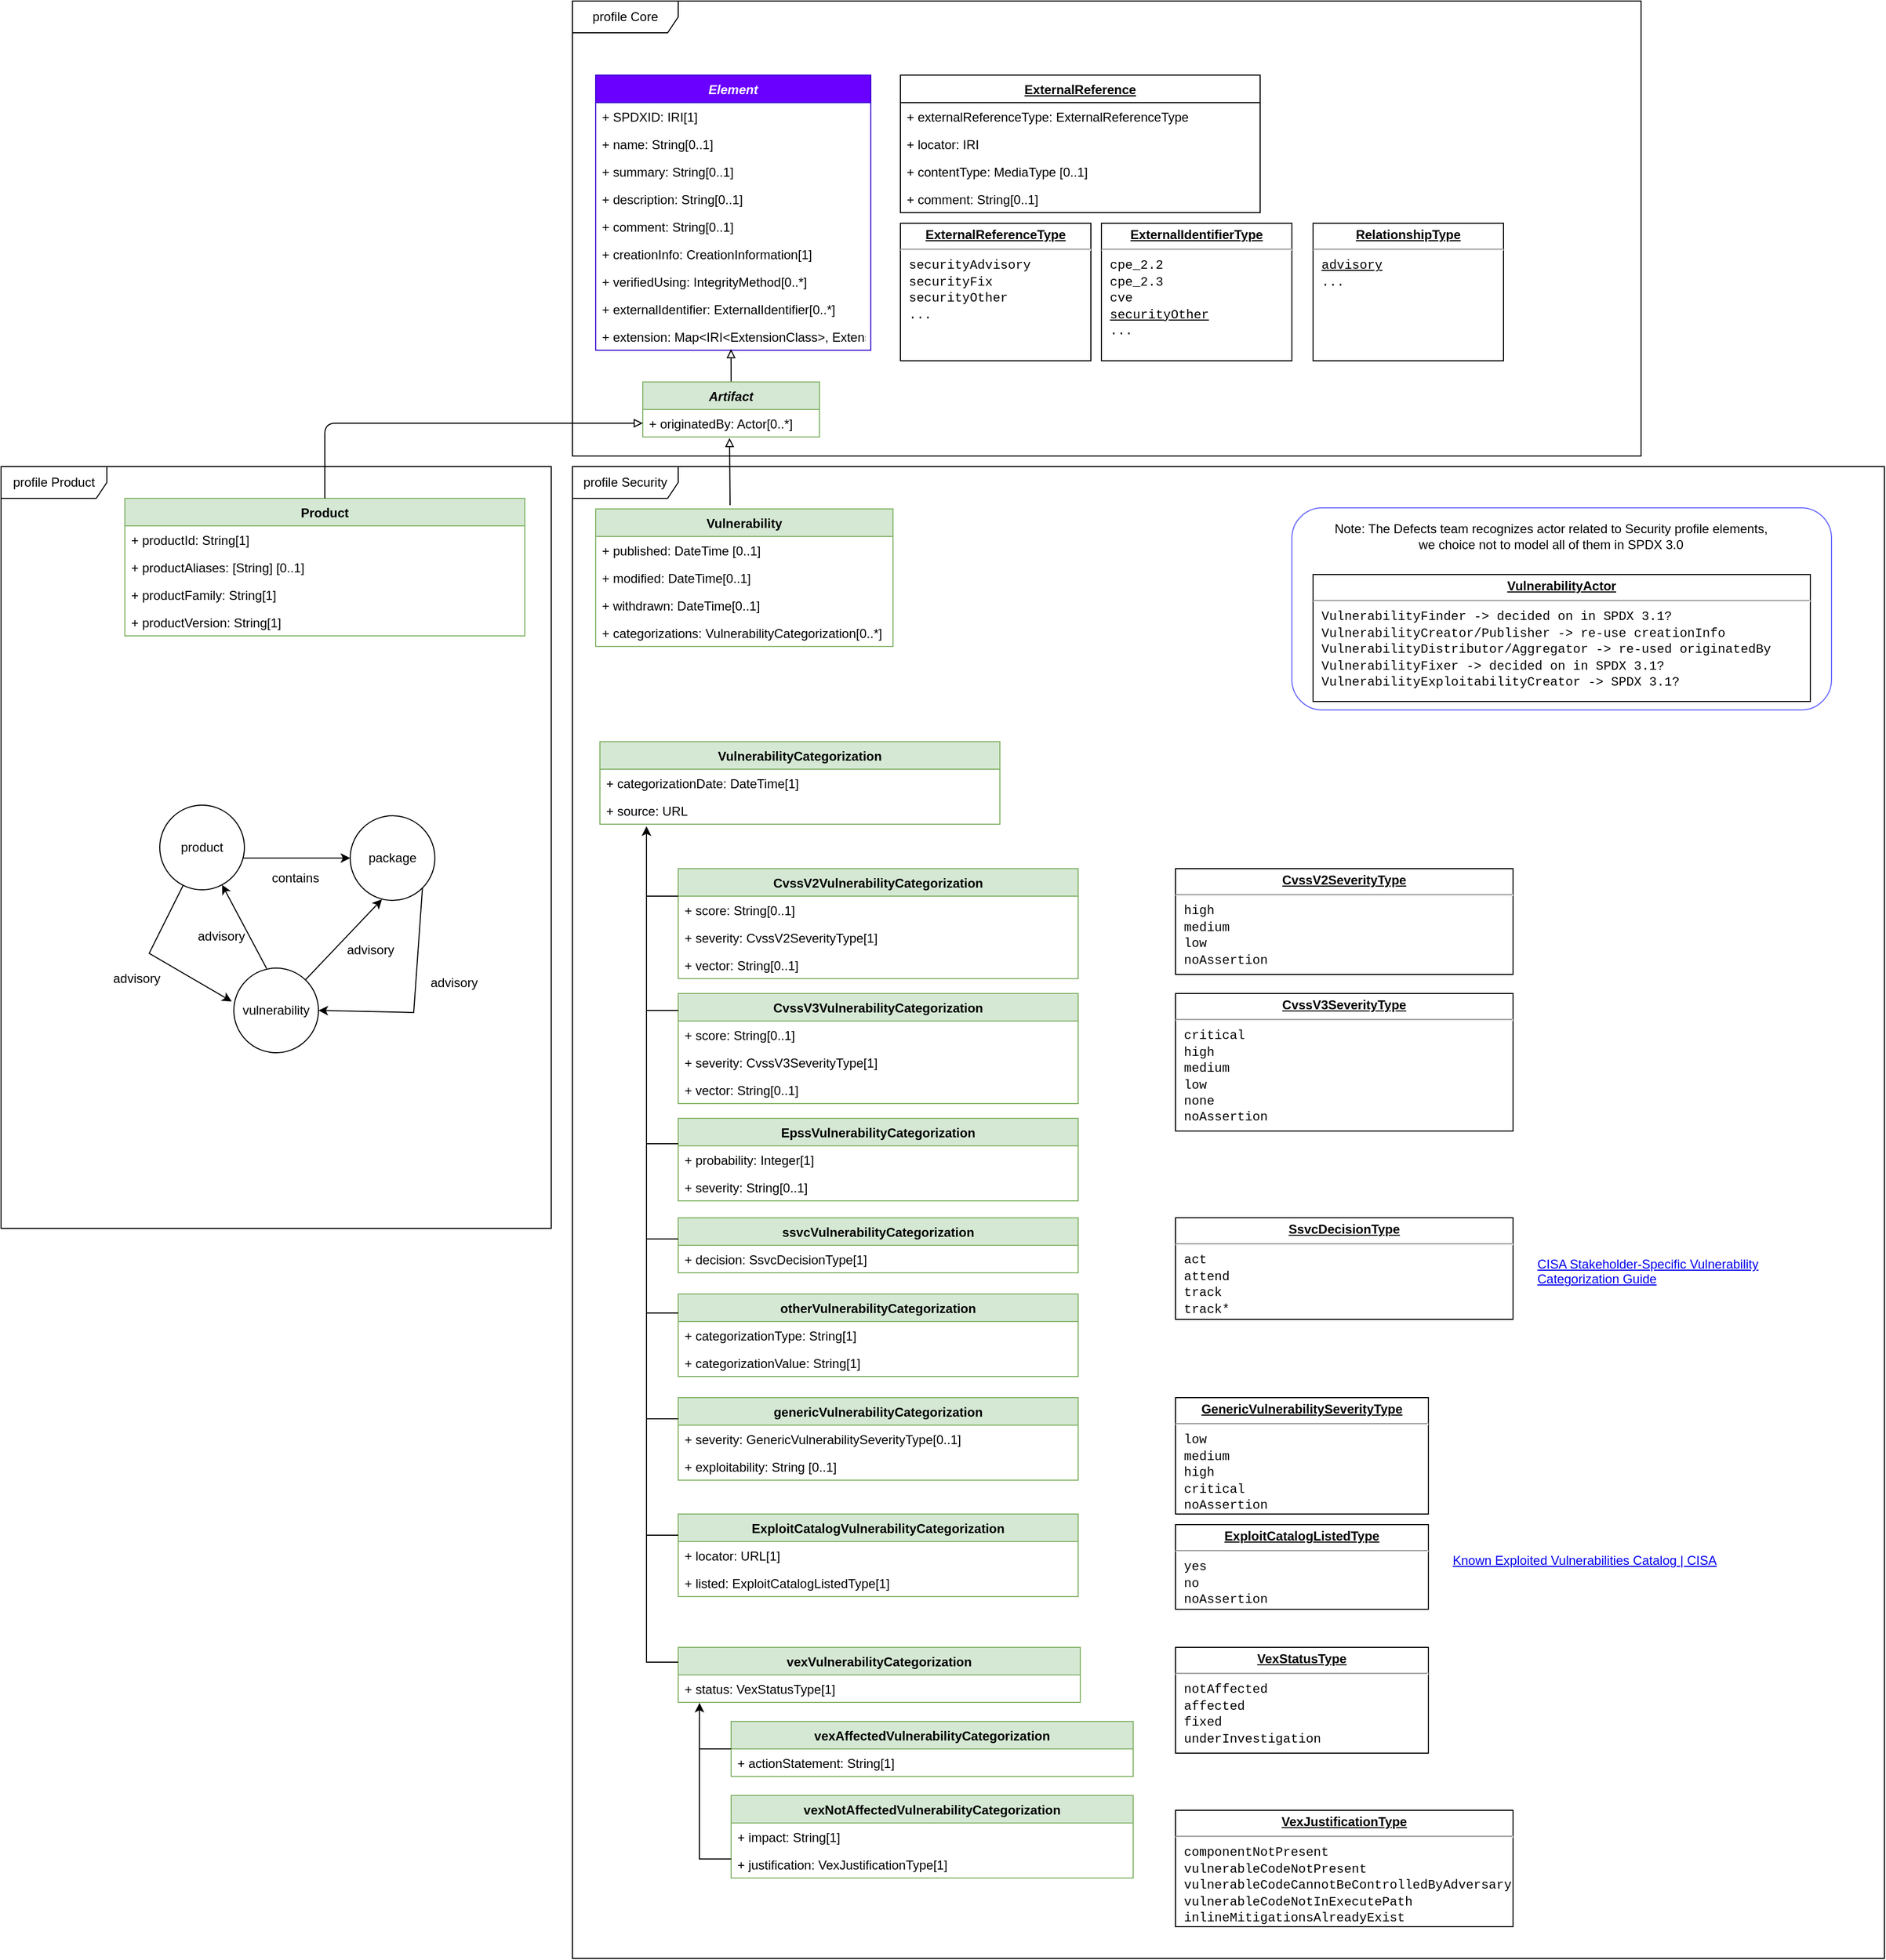 <mxfile version="20.8.4" type="device"><diagram id="5IgRsbpvTm4LBA3nCGGL" name="Page-1"><mxGraphModel dx="5507" dy="5106" grid="1" gridSize="10" guides="1" tooltips="1" connect="1" arrows="1" fold="1" page="1" pageScale="1" pageWidth="827" pageHeight="1169" math="0" shadow="0"><root><mxCell id="0"/><mxCell id="1" parent="0"/><mxCell id="Yeybq29zLoQR2ApoFsXh-20" value="" style="rounded=1;whiteSpace=wrap;html=1;strokeColor=#6666FF;" vertex="1" parent="1"><mxGeometry x="420" y="-1851" width="510" height="191" as="geometry"/></mxCell><mxCell id="vhmbv-RrimLqrtO0uC5v-79" value="profile Product" style="shape=umlFrame;whiteSpace=wrap;html=1;width=100;height=30;" parent="1" vertex="1"><mxGeometry x="-800" y="-1890" width="520" height="720" as="geometry"/></mxCell><mxCell id="vhmbv-RrimLqrtO0uC5v-1" value="profile Security" style="shape=umlFrame;whiteSpace=wrap;html=1;width=100;height=30;" parent="1" vertex="1"><mxGeometry x="-260" y="-1890" width="1240" height="1410" as="geometry"/></mxCell><mxCell id="gfH33e8ERVnTQL8CG1b4-8" value="profile Core" style="shape=umlFrame;whiteSpace=wrap;html=1;width=100;height=30;" parent="1" vertex="1"><mxGeometry x="-260" y="-2330" width="1010" height="430" as="geometry"/></mxCell><mxCell id="gfH33e8ERVnTQL8CG1b4-1" value="vexVulnerabilityCategorization" style="swimlane;fontStyle=1;childLayout=stackLayout;horizontal=1;startSize=26;fillColor=#d5e8d4;horizontalStack=0;resizeParent=1;resizeParentMax=0;resizeLast=0;collapsible=1;marginBottom=0;strokeColor=#82b366;" parent="1" vertex="1"><mxGeometry x="-160" y="-774" width="380" height="52" as="geometry"/></mxCell><mxCell id="gfH33e8ERVnTQL8CG1b4-10" value="+ status: VexStatusType[1]&#10;&#10;" style="text;strokeColor=none;fillColor=none;align=left;verticalAlign=top;spacingLeft=4;spacingRight=4;overflow=hidden;rotatable=0;points=[[0,0.5],[1,0.5]];portConstraint=eastwest;" parent="gfH33e8ERVnTQL8CG1b4-1" vertex="1"><mxGeometry y="26" width="380" height="26" as="geometry"/></mxCell><mxCell id="gfH33e8ERVnTQL8CG1b4-11" value="Vulnerability" style="swimlane;fontStyle=1;childLayout=stackLayout;horizontal=1;startSize=26;fillColor=#d5e8d4;horizontalStack=0;resizeParent=1;resizeParentMax=0;resizeLast=0;collapsible=1;marginBottom=0;strokeColor=#82b366;" parent="1" vertex="1"><mxGeometry x="-238" y="-1850" width="281" height="130" as="geometry"/></mxCell><mxCell id="gfH33e8ERVnTQL8CG1b4-13" value="+ published: DateTime [0..1]" style="text;strokeColor=none;fillColor=none;align=left;verticalAlign=top;spacingLeft=4;spacingRight=4;overflow=hidden;rotatable=0;points=[[0,0.5],[1,0.5]];portConstraint=eastwest;" parent="gfH33e8ERVnTQL8CG1b4-11" vertex="1"><mxGeometry y="26" width="281" height="26" as="geometry"/></mxCell><mxCell id="gfH33e8ERVnTQL8CG1b4-14" value="+ modified: DateTime[0..1]&#10;" style="text;strokeColor=none;fillColor=none;align=left;verticalAlign=top;spacingLeft=4;spacingRight=4;overflow=hidden;rotatable=0;points=[[0,0.5],[1,0.5]];portConstraint=eastwest;" parent="gfH33e8ERVnTQL8CG1b4-11" vertex="1"><mxGeometry y="52" width="281" height="26" as="geometry"/></mxCell><mxCell id="gfH33e8ERVnTQL8CG1b4-75" value="+ withdrawn: DateTime[0..1]&#10;" style="text;strokeColor=none;fillColor=none;align=left;verticalAlign=top;spacingLeft=4;spacingRight=4;overflow=hidden;rotatable=0;points=[[0,0.5],[1,0.5]];portConstraint=eastwest;" parent="gfH33e8ERVnTQL8CG1b4-11" vertex="1"><mxGeometry y="78" width="281" height="26" as="geometry"/></mxCell><mxCell id="gfH33e8ERVnTQL8CG1b4-82" value="+ categorizations: VulnerabilityCategorization[0..*]&#10;" style="text;strokeColor=none;fillColor=none;align=left;verticalAlign=top;spacingLeft=4;spacingRight=4;overflow=hidden;rotatable=0;points=[[0,0.5],[1,0.5]];portConstraint=eastwest;" parent="gfH33e8ERVnTQL8CG1b4-11" vertex="1"><mxGeometry y="104" width="281" height="26" as="geometry"/></mxCell><mxCell id="gfH33e8ERVnTQL8CG1b4-21" value="&lt;p style=&quot;margin: 0px ; margin-top: 4px ; text-align: center ; text-decoration: underline&quot;&gt;&lt;b&gt;ExternalReferenceType&lt;/b&gt;&lt;/p&gt;&lt;hr&gt;&lt;p style=&quot;margin: 0px ; margin-left: 8px&quot;&gt;&lt;span style=&quot;background-color: initial; font-family: &amp;quot;Courier New&amp;quot;;&quot;&gt;securityAdvisory&lt;/span&gt;&lt;br&gt;&lt;/p&gt;&lt;p style=&quot;margin: 0px ; margin-left: 8px&quot;&gt;&lt;font face=&quot;Courier New&quot;&gt;securityFix&lt;/font&gt;&lt;/p&gt;&lt;p style=&quot;margin: 0px ; margin-left: 8px&quot;&gt;&lt;font face=&quot;Courier New&quot;&gt;securityOther&lt;/font&gt;&lt;/p&gt;&lt;p style=&quot;margin: 0px ; margin-left: 8px&quot;&gt;&lt;font face=&quot;Courier New&quot;&gt;...&lt;/font&gt;&lt;/p&gt;&lt;p style=&quot;margin: 0px ; margin-left: 8px&quot;&gt;&lt;br&gt;&lt;/p&gt;" style="verticalAlign=top;align=left;overflow=fill;fontSize=12;fontFamily=Helvetica;html=1;" parent="1" vertex="1"><mxGeometry x="50" y="-2120" width="180" height="130" as="geometry"/></mxCell><mxCell id="gfH33e8ERVnTQL8CG1b4-22" value="ExternalReference" style="swimlane;fontStyle=5;childLayout=stackLayout;horizontal=1;startSize=26;fillColor=none;horizontalStack=0;resizeParent=1;resizeParentMax=0;resizeLast=0;collapsible=1;marginBottom=0;" parent="1" vertex="1"><mxGeometry x="50" y="-2260" width="340" height="130" as="geometry"/></mxCell><mxCell id="gfH33e8ERVnTQL8CG1b4-23" value="+ externalReferenceType: ExternalReferenceType" style="text;strokeColor=none;fillColor=none;align=left;verticalAlign=top;spacingLeft=4;spacingRight=4;overflow=hidden;rotatable=0;points=[[0,0.5],[1,0.5]];portConstraint=eastwest;" parent="gfH33e8ERVnTQL8CG1b4-22" vertex="1"><mxGeometry y="26" width="340" height="26" as="geometry"/></mxCell><mxCell id="gfH33e8ERVnTQL8CG1b4-24" value="+ locator: IRI" style="text;strokeColor=none;fillColor=none;align=left;verticalAlign=top;spacingLeft=4;spacingRight=4;overflow=hidden;rotatable=0;points=[[0,0.5],[1,0.5]];portConstraint=eastwest;" parent="gfH33e8ERVnTQL8CG1b4-22" vertex="1"><mxGeometry y="52" width="340" height="26" as="geometry"/></mxCell><mxCell id="gfH33e8ERVnTQL8CG1b4-25" value="+ contentType: MediaType [0..1]" style="text;strokeColor=none;fillColor=none;align=left;verticalAlign=top;spacingLeft=4;spacingRight=4;overflow=hidden;rotatable=0;points=[[0,0.5],[1,0.5]];portConstraint=eastwest;" parent="gfH33e8ERVnTQL8CG1b4-22" vertex="1"><mxGeometry y="78" width="340" height="26" as="geometry"/></mxCell><mxCell id="gfH33e8ERVnTQL8CG1b4-26" value="+ comment: String[0..1]" style="text;strokeColor=none;fillColor=none;align=left;verticalAlign=top;spacingLeft=4;spacingRight=4;overflow=hidden;rotatable=0;points=[[0,0.5],[1,0.5]];portConstraint=eastwest;" parent="gfH33e8ERVnTQL8CG1b4-22" vertex="1"><mxGeometry y="104" width="340" height="26" as="geometry"/></mxCell><object label="Element" description="static representation of a part of the universe of discourse that may be identified and characterised by its behaviour and attribute." description_source="ISO 15531-1:2004" id="gfH33e8ERVnTQL8CG1b4-43"><mxCell style="swimlane;fontStyle=3;childLayout=stackLayout;horizontal=1;startSize=26;fillColor=#6a00ff;horizontalStack=0;resizeParent=1;resizeParentMax=0;resizeLast=0;collapsible=1;marginBottom=0;strokeColor=#3700CC;fontColor=#ffffff;" parent="1" vertex="1"><mxGeometry x="-238" y="-2260" width="260" height="260" as="geometry"/></mxCell></object><mxCell id="gfH33e8ERVnTQL8CG1b4-44" value="+ SPDXID: IRI[1]" style="text;strokeColor=none;fillColor=none;align=left;verticalAlign=top;spacingLeft=4;spacingRight=4;overflow=hidden;rotatable=0;points=[[0,0.5],[1,0.5]];portConstraint=eastwest;" parent="gfH33e8ERVnTQL8CG1b4-43" vertex="1"><mxGeometry y="26" width="260" height="26" as="geometry"/></mxCell><mxCell id="gfH33e8ERVnTQL8CG1b4-45" value="+ name: String[0..1]" style="text;strokeColor=none;fillColor=none;align=left;verticalAlign=top;spacingLeft=4;spacingRight=4;overflow=hidden;rotatable=0;points=[[0,0.5],[1,0.5]];portConstraint=eastwest;" parent="gfH33e8ERVnTQL8CG1b4-43" vertex="1"><mxGeometry y="52" width="260" height="26" as="geometry"/></mxCell><mxCell id="gfH33e8ERVnTQL8CG1b4-46" value="+ summary: String[0..1]" style="text;strokeColor=none;fillColor=none;align=left;verticalAlign=top;spacingLeft=4;spacingRight=4;overflow=hidden;rotatable=0;points=[[0,0.5],[1,0.5]];portConstraint=eastwest;" parent="gfH33e8ERVnTQL8CG1b4-43" vertex="1"><mxGeometry y="78" width="260" height="26" as="geometry"/></mxCell><mxCell id="gfH33e8ERVnTQL8CG1b4-47" value="+ description: String[0..1]" style="text;strokeColor=none;fillColor=none;align=left;verticalAlign=top;spacingLeft=4;spacingRight=4;overflow=hidden;rotatable=0;points=[[0,0.5],[1,0.5]];portConstraint=eastwest;" parent="gfH33e8ERVnTQL8CG1b4-43" vertex="1"><mxGeometry y="104" width="260" height="26" as="geometry"/></mxCell><mxCell id="gfH33e8ERVnTQL8CG1b4-48" value="+ comment: String[0..1]" style="text;strokeColor=none;fillColor=none;align=left;verticalAlign=top;spacingLeft=4;spacingRight=4;overflow=hidden;rotatable=0;points=[[0,0.5],[1,0.5]];portConstraint=eastwest;" parent="gfH33e8ERVnTQL8CG1b4-43" vertex="1"><mxGeometry y="130" width="260" height="26" as="geometry"/></mxCell><mxCell id="gfH33e8ERVnTQL8CG1b4-49" value="+ creationInfo: CreationInformation[1]" style="text;strokeColor=none;fillColor=none;align=left;verticalAlign=top;spacingLeft=4;spacingRight=4;overflow=hidden;rotatable=0;points=[[0,0.5],[1,0.5]];portConstraint=eastwest;" parent="gfH33e8ERVnTQL8CG1b4-43" vertex="1"><mxGeometry y="156" width="260" height="26" as="geometry"/></mxCell><mxCell id="gfH33e8ERVnTQL8CG1b4-50" value="+ verifiedUsing: IntegrityMethod[0..*]" style="text;strokeColor=none;fillColor=none;align=left;verticalAlign=top;spacingLeft=4;spacingRight=4;overflow=hidden;rotatable=0;points=[[0,0.5],[1,0.5]];portConstraint=eastwest;" parent="gfH33e8ERVnTQL8CG1b4-43" vertex="1"><mxGeometry y="182" width="260" height="26" as="geometry"/></mxCell><mxCell id="gfH33e8ERVnTQL8CG1b4-52" value="+ externalIdentifier: ExternalIdentifier[0..*]" style="text;strokeColor=none;fillColor=none;align=left;verticalAlign=top;spacingLeft=4;spacingRight=4;overflow=hidden;rotatable=0;points=[[0,0.5],[1,0.5]];portConstraint=eastwest;" parent="gfH33e8ERVnTQL8CG1b4-43" vertex="1"><mxGeometry y="208" width="260" height="26" as="geometry"/></mxCell><mxCell id="gfH33e8ERVnTQL8CG1b4-53" value="+ extension: Map&lt;IRI&lt;ExtensionClass&gt;, Extension&gt;[0..1]" style="text;strokeColor=none;fillColor=none;align=left;verticalAlign=top;spacingLeft=4;spacingRight=4;overflow=hidden;rotatable=0;points=[[0,0.5],[1,0.5]];portConstraint=eastwest;" parent="gfH33e8ERVnTQL8CG1b4-43" vertex="1"><mxGeometry y="234" width="260" height="26" as="geometry"/></mxCell><mxCell id="gfH33e8ERVnTQL8CG1b4-55" value="&lt;p style=&quot;margin: 4px 0px 0px; text-align: center;&quot;&gt;&lt;span style=&quot;background-color: initial;&quot;&gt;&lt;b&gt;&lt;u&gt;VexStatusType&lt;/u&gt;&lt;/b&gt;&lt;/span&gt;&lt;/p&gt;&lt;hr&gt;&lt;p style=&quot;margin: 0px ; margin-left: 8px&quot;&gt;&lt;span style=&quot;background-color: initial; font-family: &amp;quot;Courier New&amp;quot;;&quot;&gt;notAffected&lt;/span&gt;&lt;br&gt;&lt;/p&gt;&lt;p style=&quot;margin: 0px ; margin-left: 8px&quot;&gt;&lt;span style=&quot;background-color: initial; font-family: &amp;quot;Courier New&amp;quot;;&quot;&gt;affected&lt;/span&gt;&lt;/p&gt;&lt;p style=&quot;margin: 0px ; margin-left: 8px&quot;&gt;&lt;span style=&quot;background-color: initial; font-family: &amp;quot;Courier New&amp;quot;;&quot;&gt;fixed&lt;/span&gt;&lt;/p&gt;&lt;p style=&quot;margin: 0px ; margin-left: 8px&quot;&gt;&lt;span style=&quot;background-color: initial; font-family: &amp;quot;Courier New&amp;quot;;&quot;&gt;underInvestigation&lt;/span&gt;&lt;/p&gt;" style="verticalAlign=top;align=left;overflow=fill;fontSize=12;fontFamily=Helvetica;html=1;" parent="1" vertex="1"><mxGeometry x="310" y="-774" width="239" height="100" as="geometry"/></mxCell><mxCell id="gfH33e8ERVnTQL8CG1b4-57" value="&lt;p style=&quot;margin: 4px 0px 0px; text-align: center;&quot;&gt;&lt;span style=&quot;background-color: initial;&quot;&gt;&lt;b&gt;&lt;u&gt;VexJustificationType&lt;/u&gt;&lt;/b&gt;&lt;/span&gt;&lt;/p&gt;&lt;hr&gt;&lt;p style=&quot;margin: 0px ; margin-left: 8px&quot;&gt;&lt;span style=&quot;font-family: &amp;quot;Courier New&amp;quot;; background-color: initial;&quot;&gt;componentNotPresent&lt;/span&gt;&lt;br&gt;&lt;/p&gt;&lt;p style=&quot;margin: 0px ; margin-left: 8px&quot;&gt;&lt;font face=&quot;Courier New&quot;&gt;vulnerableCodeNotPresent&lt;/font&gt;&lt;/p&gt;&lt;p style=&quot;margin: 0px ; margin-left: 8px&quot;&gt;&lt;font face=&quot;Courier New&quot;&gt;vulnerableCodeCannotBeControlledByAdversary&lt;/font&gt;&lt;/p&gt;&lt;p style=&quot;margin: 0px ; margin-left: 8px&quot;&gt;&lt;font face=&quot;Courier New&quot;&gt;vulnerableCodeNotInExecutePath&lt;/font&gt;&lt;/p&gt;&lt;p style=&quot;margin: 0px ; margin-left: 8px&quot;&gt;&lt;span style=&quot;font-family: &amp;quot;Courier New&amp;quot;; background-color: initial;&quot;&gt;inlineMitigationsAlreadyExist&lt;/span&gt;&lt;/p&gt;" style="verticalAlign=top;align=left;overflow=fill;fontSize=12;fontFamily=Helvetica;html=1;" parent="1" vertex="1"><mxGeometry x="310" y="-620" width="319" height="110" as="geometry"/></mxCell><mxCell id="gfH33e8ERVnTQL8CG1b4-58" value="" style="endArrow=block;endSize=6;endFill=0;html=1;entryX=0.492;entryY=0.962;entryDx=0;entryDy=0;entryPerimeter=0;exitX=0.5;exitY=0;exitDx=0;exitDy=0;" parent="1" source="gfH33e8ERVnTQL8CG1b4-59" target="gfH33e8ERVnTQL8CG1b4-53" edge="1"><mxGeometry width="160" relative="1" as="geometry"><mxPoint x="-110" y="-1970" as="sourcePoint"/><mxPoint x="-129.996" y="-1960" as="targetPoint"/></mxGeometry></mxCell><mxCell id="gfH33e8ERVnTQL8CG1b4-59" value="Artifact" style="swimlane;fontStyle=3;childLayout=stackLayout;horizontal=1;startSize=26;fillColor=#d5e8d4;horizontalStack=0;resizeParent=1;resizeParentMax=0;resizeLast=0;collapsible=1;marginBottom=0;strokeColor=#82b366;" parent="1" vertex="1"><mxGeometry x="-193.5" y="-1970" width="167" height="52" as="geometry"/></mxCell><mxCell id="gfH33e8ERVnTQL8CG1b4-60" value="+ originatedBy: Actor[0..*]" style="text;strokeColor=none;fillColor=none;align=left;verticalAlign=top;spacingLeft=4;spacingRight=4;overflow=hidden;rotatable=0;points=[[0,0.5],[1,0.5]];portConstraint=eastwest;" parent="gfH33e8ERVnTQL8CG1b4-59" vertex="1"><mxGeometry y="26" width="167" height="26" as="geometry"/></mxCell><mxCell id="gfH33e8ERVnTQL8CG1b4-63" value="" style="endArrow=block;endSize=6;endFill=0;html=1;entryX=0.491;entryY=1.038;entryDx=0;entryDy=0;entryPerimeter=0;exitX=0.452;exitY=-0.027;exitDx=0;exitDy=0;exitPerimeter=0;" parent="1" source="gfH33e8ERVnTQL8CG1b4-11" target="gfH33e8ERVnTQL8CG1b4-60" edge="1"><mxGeometry width="160" relative="1" as="geometry"><mxPoint x="-106.5" y="-1960" as="sourcePoint"/><mxPoint x="-102.08" y="-1990.988" as="targetPoint"/></mxGeometry></mxCell><mxCell id="gfH33e8ERVnTQL8CG1b4-68" value="&lt;p style=&quot;margin: 4px 0px 0px; text-align: center;&quot;&gt;&lt;span style=&quot;background-color: initial;&quot;&gt;&lt;b&gt;&lt;u&gt;VulnerabilityActor&lt;/u&gt;&lt;/b&gt;&lt;/span&gt;&lt;/p&gt;&lt;hr&gt;&lt;p style=&quot;margin: 0px ; margin-left: 8px&quot;&gt;&lt;span style=&quot;background-color: initial; font-family: &amp;quot;Courier New&amp;quot;;&quot;&gt;VulnerabilityFinder -&amp;gt; decided on in SPDX 3.1?&lt;/span&gt;&lt;br&gt;&lt;/p&gt;&lt;p style=&quot;margin: 0px ; margin-left: 8px&quot;&gt;&lt;font face=&quot;Courier New&quot;&gt;VulnerabilityCreator/Publisher -&amp;gt; re-use creationInfo&lt;/font&gt;&lt;/p&gt;&lt;p style=&quot;margin: 0px ; margin-left: 8px&quot;&gt;&lt;font face=&quot;Courier New&quot;&gt;VulnerabilityDistributor/Aggregator&amp;nbsp;-&amp;gt; re-used originatedBy&amp;nbsp;&amp;nbsp;&lt;/font&gt;&lt;/p&gt;&lt;p style=&quot;margin: 0px ; margin-left: 8px&quot;&gt;&lt;font face=&quot;Courier New&quot;&gt;VulnerabilityFixer -&amp;gt; decided on in SPDX 3.1?&lt;/font&gt;&lt;/p&gt;&lt;p style=&quot;margin: 0px ; margin-left: 8px&quot;&gt;&lt;font face=&quot;Courier New&quot;&gt;VulnerabilityExploitabilityCreator -&amp;gt; SPDX 3.1?&lt;/font&gt;&lt;/p&gt;&lt;p style=&quot;margin: 0px ; margin-left: 8px&quot;&gt;&lt;br&gt;&lt;/p&gt;" style="verticalAlign=top;align=left;overflow=fill;fontSize=12;fontFamily=Helvetica;html=1;" parent="1" vertex="1"><mxGeometry x="440" y="-1788" width="470" height="120" as="geometry"/></mxCell><mxCell id="gfH33e8ERVnTQL8CG1b4-92" value="&lt;p style=&quot;margin: 4px 0px 0px; text-align: center;&quot;&gt;&lt;span style=&quot;background-color: initial;&quot;&gt;&lt;b&gt;&lt;u&gt;CvssV3SeverityType&lt;/u&gt;&lt;/b&gt;&lt;/span&gt;&lt;/p&gt;&lt;hr&gt;&lt;p style=&quot;margin: 0px ; margin-left: 8px&quot;&gt;&lt;span style=&quot;background-color: initial; font-family: &amp;quot;Courier New&amp;quot;;&quot;&gt;critical&lt;/span&gt;&lt;/p&gt;&lt;p style=&quot;margin: 0px ; margin-left: 8px&quot;&gt;&lt;font face=&quot;Courier New&quot;&gt;&lt;span style=&quot;font-size: 12px;&quot;&gt;high&lt;/span&gt;&lt;/font&gt;&lt;/p&gt;&lt;p style=&quot;margin: 0px ; margin-left: 8px&quot;&gt;&lt;font face=&quot;Courier New&quot;&gt;&lt;span style=&quot;font-size: 12px;&quot;&gt;medium&lt;/span&gt;&lt;/font&gt;&lt;/p&gt;&lt;p style=&quot;margin: 0px ; margin-left: 8px&quot;&gt;&lt;font face=&quot;Courier New&quot;&gt;&lt;span style=&quot;font-size: 12px;&quot;&gt;low&lt;/span&gt;&lt;/font&gt;&lt;/p&gt;&lt;p style=&quot;margin: 0px ; margin-left: 8px&quot;&gt;&lt;font face=&quot;Courier New&quot;&gt;&lt;span style=&quot;font-size: 12px;&quot;&gt;none&lt;/span&gt;&lt;/font&gt;&lt;/p&gt;&lt;p style=&quot;margin: 0px ; margin-left: 8px&quot;&gt;&lt;font face=&quot;Courier New&quot;&gt;noAssertion&lt;/font&gt;&lt;/p&gt;" style="verticalAlign=top;align=left;overflow=fill;fontSize=12;fontFamily=Helvetica;html=1;" parent="1" vertex="1"><mxGeometry x="310" y="-1392" width="319" height="130" as="geometry"/></mxCell><mxCell id="vhmbv-RrimLqrtO0uC5v-4" value="VulnerabilityCategorization" style="swimlane;fontStyle=1;childLayout=stackLayout;horizontal=1;startSize=26;fillColor=#d5e8d4;horizontalStack=0;resizeParent=1;resizeParentMax=0;resizeLast=0;collapsible=1;marginBottom=0;strokeColor=#82b366;" parent="1" vertex="1"><mxGeometry x="-234" y="-1630" width="378" height="78" as="geometry"/></mxCell><mxCell id="vhmbv-RrimLqrtO0uC5v-59" value="+ categorizationDate: DateTime[1]" style="text;strokeColor=none;fillColor=none;align=left;verticalAlign=top;spacingLeft=4;spacingRight=4;overflow=hidden;rotatable=0;points=[[0,0.5],[1,0.5]];portConstraint=eastwest;" parent="vhmbv-RrimLqrtO0uC5v-4" vertex="1"><mxGeometry y="26" width="378" height="26" as="geometry"/></mxCell><mxCell id="ycgP8Sd5Gd4hE947tm71-1" value="+ source: URL" style="text;strokeColor=none;fillColor=none;align=left;verticalAlign=top;spacingLeft=4;spacingRight=4;overflow=hidden;rotatable=0;points=[[0,0.5],[1,0.5]];portConstraint=eastwest;" parent="vhmbv-RrimLqrtO0uC5v-4" vertex="1"><mxGeometry y="52" width="378" height="26" as="geometry"/></mxCell><mxCell id="vhmbv-RrimLqrtO0uC5v-9" value="CvssV2VulnerabilityCategorization" style="swimlane;fontStyle=1;childLayout=stackLayout;horizontal=1;startSize=26;fillColor=#d5e8d4;horizontalStack=0;resizeParent=1;resizeParentMax=0;resizeLast=0;collapsible=1;marginBottom=0;strokeColor=#82b366;" parent="1" vertex="1"><mxGeometry x="-160" y="-1510" width="378" height="104" as="geometry"/></mxCell><mxCell id="vhmbv-RrimLqrtO0uC5v-6" value="+ score: String[0..1]" style="text;strokeColor=none;fillColor=none;align=left;verticalAlign=top;spacingLeft=4;spacingRight=4;overflow=hidden;rotatable=0;points=[[0,0.5],[1,0.5]];portConstraint=eastwest;" parent="vhmbv-RrimLqrtO0uC5v-9" vertex="1"><mxGeometry y="26" width="378" height="26" as="geometry"/></mxCell><mxCell id="vhmbv-RrimLqrtO0uC5v-10" value="+ severity: CvssV2SeverityType[1]" style="text;strokeColor=none;fillColor=none;align=left;verticalAlign=top;spacingLeft=4;spacingRight=4;overflow=hidden;rotatable=0;points=[[0,0.5],[1,0.5]];portConstraint=eastwest;" parent="vhmbv-RrimLqrtO0uC5v-9" vertex="1"><mxGeometry y="52" width="378" height="26" as="geometry"/></mxCell><mxCell id="vhmbv-RrimLqrtO0uC5v-13" value="+ vector: String[0..1]" style="text;strokeColor=none;fillColor=none;align=left;verticalAlign=top;spacingLeft=4;spacingRight=4;overflow=hidden;rotatable=0;points=[[0,0.5],[1,0.5]];portConstraint=eastwest;" parent="vhmbv-RrimLqrtO0uC5v-9" vertex="1"><mxGeometry y="78" width="378" height="26" as="geometry"/></mxCell><mxCell id="vhmbv-RrimLqrtO0uC5v-16" value="CvssV3VulnerabilityCategorization" style="swimlane;fontStyle=1;childLayout=stackLayout;horizontal=1;startSize=26;fillColor=#d5e8d4;horizontalStack=0;resizeParent=1;resizeParentMax=0;resizeLast=0;collapsible=1;marginBottom=0;strokeColor=#82b366;" parent="1" vertex="1"><mxGeometry x="-160" y="-1392" width="378" height="104" as="geometry"/></mxCell><mxCell id="vhmbv-RrimLqrtO0uC5v-35" value="+ score: String[0..1]" style="text;strokeColor=none;fillColor=none;align=left;verticalAlign=top;spacingLeft=4;spacingRight=4;overflow=hidden;rotatable=0;points=[[0,0.5],[1,0.5]];portConstraint=eastwest;" parent="vhmbv-RrimLqrtO0uC5v-16" vertex="1"><mxGeometry y="26" width="378" height="26" as="geometry"/></mxCell><mxCell id="vhmbv-RrimLqrtO0uC5v-17" value="+ severity: CvssV3SeverityType[1]" style="text;strokeColor=none;fillColor=none;align=left;verticalAlign=top;spacingLeft=4;spacingRight=4;overflow=hidden;rotatable=0;points=[[0,0.5],[1,0.5]];portConstraint=eastwest;" parent="vhmbv-RrimLqrtO0uC5v-16" vertex="1"><mxGeometry y="52" width="378" height="26" as="geometry"/></mxCell><mxCell id="vhmbv-RrimLqrtO0uC5v-18" value="+ vector: String[0..1]" style="text;strokeColor=none;fillColor=none;align=left;verticalAlign=top;spacingLeft=4;spacingRight=4;overflow=hidden;rotatable=0;points=[[0,0.5],[1,0.5]];portConstraint=eastwest;" parent="vhmbv-RrimLqrtO0uC5v-16" vertex="1"><mxGeometry y="78" width="378" height="26" as="geometry"/></mxCell><mxCell id="vhmbv-RrimLqrtO0uC5v-20" value="EpssVulnerabilityCategorization" style="swimlane;fontStyle=1;childLayout=stackLayout;horizontal=1;startSize=26;fillColor=#d5e8d4;horizontalStack=0;resizeParent=1;resizeParentMax=0;resizeLast=0;collapsible=1;marginBottom=0;strokeColor=#82b366;" parent="1" vertex="1"><mxGeometry x="-160" y="-1274" width="378" height="78" as="geometry"/></mxCell><mxCell id="vhmbv-RrimLqrtO0uC5v-22" value="+ probability: Integer[1]" style="text;strokeColor=none;fillColor=none;align=left;verticalAlign=top;spacingLeft=4;spacingRight=4;overflow=hidden;rotatable=0;points=[[0,0.5],[1,0.5]];portConstraint=eastwest;" parent="vhmbv-RrimLqrtO0uC5v-20" vertex="1"><mxGeometry y="26" width="378" height="26" as="geometry"/></mxCell><mxCell id="vhmbv-RrimLqrtO0uC5v-24" value="+ severity: String[0..1]" style="text;strokeColor=none;fillColor=none;align=left;verticalAlign=top;spacingLeft=4;spacingRight=4;overflow=hidden;rotatable=0;points=[[0,0.5],[1,0.5]];portConstraint=eastwest;" parent="vhmbv-RrimLqrtO0uC5v-20" vertex="1"><mxGeometry y="52" width="378" height="26" as="geometry"/></mxCell><mxCell id="vhmbv-RrimLqrtO0uC5v-25" value="ssvcVulnerabilityCategorization" style="swimlane;fontStyle=1;childLayout=stackLayout;horizontal=1;startSize=26;fillColor=#d5e8d4;horizontalStack=0;resizeParent=1;resizeParentMax=0;resizeLast=0;collapsible=1;marginBottom=0;strokeColor=#82b366;" parent="1" vertex="1"><mxGeometry x="-160" y="-1180" width="378" height="52" as="geometry"/></mxCell><mxCell id="vhmbv-RrimLqrtO0uC5v-27" value="+ decision: SsvcDecisionType[1]" style="text;strokeColor=none;fillColor=none;align=left;verticalAlign=top;spacingLeft=4;spacingRight=4;overflow=hidden;rotatable=0;points=[[0,0.5],[1,0.5]];portConstraint=eastwest;" parent="vhmbv-RrimLqrtO0uC5v-25" vertex="1"><mxGeometry y="26" width="378" height="26" as="geometry"/></mxCell><mxCell id="vhmbv-RrimLqrtO0uC5v-28" value="&lt;p style=&quot;margin: 4px 0px 0px; text-align: center;&quot;&gt;&lt;span style=&quot;background-color: initial;&quot;&gt;&lt;b&gt;&lt;u&gt;SsvcDecisionType&lt;/u&gt;&lt;/b&gt;&lt;/span&gt;&lt;/p&gt;&lt;hr&gt;&lt;p style=&quot;margin: 0px ; margin-left: 8px&quot;&gt;&lt;font face=&quot;Courier New&quot;&gt;act&lt;/font&gt;&lt;/p&gt;&lt;p style=&quot;margin: 0px ; margin-left: 8px&quot;&gt;&lt;font face=&quot;Courier New&quot;&gt;attend&lt;/font&gt;&lt;/p&gt;&lt;p style=&quot;margin: 0px ; margin-left: 8px&quot;&gt;&lt;font face=&quot;Courier New&quot;&gt;track&lt;/font&gt;&lt;/p&gt;&lt;p style=&quot;margin: 0px ; margin-left: 8px&quot;&gt;&lt;font face=&quot;Courier New&quot;&gt;track*&lt;/font&gt;&lt;/p&gt;" style="verticalAlign=top;align=left;overflow=fill;fontSize=12;fontFamily=Helvetica;html=1;" parent="1" vertex="1"><mxGeometry x="310" y="-1180" width="319" height="96" as="geometry"/></mxCell><mxCell id="vhmbv-RrimLqrtO0uC5v-38" value="otherVulnerabilityCategorization" style="swimlane;fontStyle=1;childLayout=stackLayout;horizontal=1;startSize=26;fillColor=#d5e8d4;horizontalStack=0;resizeParent=1;resizeParentMax=0;resizeLast=0;collapsible=1;marginBottom=0;strokeColor=#82b366;" parent="1" vertex="1"><mxGeometry x="-160" y="-1108" width="378" height="78" as="geometry"/></mxCell><mxCell id="vhmbv-RrimLqrtO0uC5v-39" value="+ categorizationType: String[1]" style="text;strokeColor=none;fillColor=none;align=left;verticalAlign=top;spacingLeft=4;spacingRight=4;overflow=hidden;rotatable=0;points=[[0,0.5],[1,0.5]];portConstraint=eastwest;" parent="vhmbv-RrimLqrtO0uC5v-38" vertex="1"><mxGeometry y="26" width="378" height="26" as="geometry"/></mxCell><mxCell id="vhmbv-RrimLqrtO0uC5v-40" value="+ categorizationValue: String[1]" style="text;strokeColor=none;fillColor=none;align=left;verticalAlign=top;spacingLeft=4;spacingRight=4;overflow=hidden;rotatable=0;points=[[0,0.5],[1,0.5]];portConstraint=eastwest;" parent="vhmbv-RrimLqrtO0uC5v-38" vertex="1"><mxGeometry y="52" width="378" height="26" as="geometry"/></mxCell><mxCell id="vhmbv-RrimLqrtO0uC5v-41" value="genericVulnerabilityCategorization" style="swimlane;fontStyle=1;childLayout=stackLayout;horizontal=1;startSize=26;fillColor=#d5e8d4;horizontalStack=0;resizeParent=1;resizeParentMax=0;resizeLast=0;collapsible=1;marginBottom=0;strokeColor=#82b366;" parent="1" vertex="1"><mxGeometry x="-160" y="-1010" width="378" height="78" as="geometry"/></mxCell><mxCell id="vhmbv-RrimLqrtO0uC5v-44" value="+ severity: GenericVulnerabilitySeverityType[0..1]" style="text;strokeColor=none;fillColor=none;align=left;verticalAlign=top;spacingLeft=4;spacingRight=4;overflow=hidden;rotatable=0;points=[[0,0.5],[1,0.5]];portConstraint=eastwest;" parent="vhmbv-RrimLqrtO0uC5v-41" vertex="1"><mxGeometry y="26" width="378" height="26" as="geometry"/></mxCell><mxCell id="vhmbv-RrimLqrtO0uC5v-46" value="+ exploitability: String [0..1]" style="text;strokeColor=none;fillColor=none;align=left;verticalAlign=top;spacingLeft=4;spacingRight=4;overflow=hidden;rotatable=0;points=[[0,0.5],[1,0.5]];portConstraint=eastwest;" parent="vhmbv-RrimLqrtO0uC5v-41" vertex="1"><mxGeometry y="52" width="378" height="26" as="geometry"/></mxCell><mxCell id="vhmbv-RrimLqrtO0uC5v-48" value="&lt;meta charset=&quot;utf-8&quot;&gt;&lt;a href=&quot;https://www.cisa.gov/known-exploited-vulnerabilities-catalog&quot;&gt;Known Exploited Vulnerabilities Catalog | CISA&lt;/a&gt;" style="text;whiteSpace=wrap;html=1;" parent="1" vertex="1"><mxGeometry x="570" y="-870" width="280" height="40" as="geometry"/></mxCell><mxCell id="vhmbv-RrimLqrtO0uC5v-50" value="ExploitCatalogVulnerabilityCategorization" style="swimlane;fontStyle=1;childLayout=stackLayout;horizontal=1;startSize=26;fillColor=#d5e8d4;horizontalStack=0;resizeParent=1;resizeParentMax=0;resizeLast=0;collapsible=1;marginBottom=0;strokeColor=#82b366;" parent="1" vertex="1"><mxGeometry x="-160" y="-900" width="378" height="78" as="geometry"/></mxCell><mxCell id="vhmbv-RrimLqrtO0uC5v-52" value="+ locator: URL[1]" style="text;strokeColor=none;fillColor=none;align=left;verticalAlign=top;spacingLeft=4;spacingRight=4;overflow=hidden;rotatable=0;points=[[0,0.5],[1,0.5]];portConstraint=eastwest;" parent="vhmbv-RrimLqrtO0uC5v-50" vertex="1"><mxGeometry y="26" width="378" height="26" as="geometry"/></mxCell><mxCell id="vhmbv-RrimLqrtO0uC5v-57" value="+ listed: ExploitCatalogListedType[1]" style="text;strokeColor=none;fillColor=none;align=left;verticalAlign=top;spacingLeft=4;spacingRight=4;overflow=hidden;rotatable=0;points=[[0,0.5],[1,0.5]];portConstraint=eastwest;" parent="vhmbv-RrimLqrtO0uC5v-50" vertex="1"><mxGeometry y="52" width="378" height="26" as="geometry"/></mxCell><mxCell id="vhmbv-RrimLqrtO0uC5v-64" value="vexAffectedVulnerabilityCategorization" style="swimlane;fontStyle=1;childLayout=stackLayout;horizontal=1;startSize=26;fillColor=#d5e8d4;horizontalStack=0;resizeParent=1;resizeParentMax=0;resizeLast=0;collapsible=1;marginBottom=0;strokeColor=#82b366;" parent="1" vertex="1"><mxGeometry x="-110" y="-704" width="380" height="52" as="geometry"/></mxCell><mxCell id="vhmbv-RrimLqrtO0uC5v-63" value="+ actionStatement: String[1]" style="text;strokeColor=none;fillColor=none;align=left;verticalAlign=top;spacingLeft=4;spacingRight=4;overflow=hidden;rotatable=0;points=[[0,0.5],[1,0.5]];portConstraint=eastwest;" parent="vhmbv-RrimLqrtO0uC5v-64" vertex="1"><mxGeometry y="26" width="380" height="26" as="geometry"/></mxCell><mxCell id="vhmbv-RrimLqrtO0uC5v-70" value="vexNotAffectedVulnerabilityCategorization" style="swimlane;fontStyle=1;childLayout=stackLayout;horizontal=1;startSize=26;fillColor=#d5e8d4;horizontalStack=0;resizeParent=1;resizeParentMax=0;resizeLast=0;collapsible=1;marginBottom=0;strokeColor=#82b366;" parent="1" vertex="1"><mxGeometry x="-110" y="-634" width="380" height="78" as="geometry"/></mxCell><mxCell id="vhmbv-RrimLqrtO0uC5v-71" value="+ impact: String[1]" style="text;strokeColor=none;fillColor=none;align=left;verticalAlign=top;spacingLeft=4;spacingRight=4;overflow=hidden;rotatable=0;points=[[0,0.5],[1,0.5]];portConstraint=eastwest;" parent="vhmbv-RrimLqrtO0uC5v-70" vertex="1"><mxGeometry y="26" width="380" height="26" as="geometry"/></mxCell><mxCell id="vhmbv-RrimLqrtO0uC5v-72" value="+ justification: VexJustificationType[1]" style="text;strokeColor=none;fillColor=none;align=left;verticalAlign=top;spacingLeft=4;spacingRight=4;overflow=hidden;rotatable=0;points=[[0,0.5],[1,0.5]];portConstraint=eastwest;" parent="vhmbv-RrimLqrtO0uC5v-70" vertex="1"><mxGeometry y="52" width="380" height="26" as="geometry"/></mxCell><mxCell id="vhmbv-RrimLqrtO0uC5v-74" value="Product" style="swimlane;fontStyle=1;childLayout=stackLayout;horizontal=1;startSize=26;fillColor=#d5e8d4;horizontalStack=0;resizeParent=1;resizeParentMax=0;resizeLast=0;collapsible=1;marginBottom=0;strokeColor=#82b366;" parent="1" vertex="1"><mxGeometry x="-683" y="-1860" width="378" height="130" as="geometry"/></mxCell><mxCell id="vhmbv-RrimLqrtO0uC5v-76" value="+ productId: String[1]" style="text;strokeColor=none;fillColor=none;align=left;verticalAlign=top;spacingLeft=4;spacingRight=4;overflow=hidden;rotatable=0;points=[[0,0.5],[1,0.5]];portConstraint=eastwest;" parent="vhmbv-RrimLqrtO0uC5v-74" vertex="1"><mxGeometry y="26" width="378" height="26" as="geometry"/></mxCell><mxCell id="vhmbv-RrimLqrtO0uC5v-80" value="+ productAliases: [String] [0..1]" style="text;strokeColor=none;fillColor=none;align=left;verticalAlign=top;spacingLeft=4;spacingRight=4;overflow=hidden;rotatable=0;points=[[0,0.5],[1,0.5]];portConstraint=eastwest;" parent="vhmbv-RrimLqrtO0uC5v-74" vertex="1"><mxGeometry y="52" width="378" height="26" as="geometry"/></mxCell><mxCell id="vhmbv-RrimLqrtO0uC5v-77" value="+ productFamily: String[1]" style="text;strokeColor=none;fillColor=none;align=left;verticalAlign=top;spacingLeft=4;spacingRight=4;overflow=hidden;rotatable=0;points=[[0,0.5],[1,0.5]];portConstraint=eastwest;" parent="vhmbv-RrimLqrtO0uC5v-74" vertex="1"><mxGeometry y="78" width="378" height="26" as="geometry"/></mxCell><mxCell id="vhmbv-RrimLqrtO0uC5v-81" value="+ productVersion: String[1]" style="text;strokeColor=none;fillColor=none;align=left;verticalAlign=top;spacingLeft=4;spacingRight=4;overflow=hidden;rotatable=0;points=[[0,0.5],[1,0.5]];portConstraint=eastwest;" parent="vhmbv-RrimLqrtO0uC5v-74" vertex="1"><mxGeometry y="104" width="378" height="26" as="geometry"/></mxCell><mxCell id="vhmbv-RrimLqrtO0uC5v-78" value="" style="endArrow=block;endSize=6;endFill=0;html=1;entryX=0;entryY=0.5;entryDx=0;entryDy=0;exitX=0.5;exitY=0;exitDx=0;exitDy=0;" parent="1" source="vhmbv-RrimLqrtO0uC5v-74" target="gfH33e8ERVnTQL8CG1b4-60" edge="1"><mxGeometry width="160" relative="1" as="geometry"><mxPoint x="-100.988" y="-1844.914" as="sourcePoint"/><mxPoint x="-101.503" y="-1907.012" as="targetPoint"/><Array as="points"><mxPoint x="-494" y="-1931"/></Array></mxGeometry></mxCell><mxCell id="vhmbv-RrimLqrtO0uC5v-96" value="" style="rounded=0;orthogonalLoop=1;jettySize=auto;html=1;exitX=0.388;exitY=0.006;exitDx=0;exitDy=0;exitPerimeter=0;" parent="1" source="vhmbv-RrimLqrtO0uC5v-89" target="vhmbv-RrimLqrtO0uC5v-88" edge="1"><mxGeometry relative="1" as="geometry"/></mxCell><mxCell id="vhmbv-RrimLqrtO0uC5v-106" value="" style="edgeStyle=none;rounded=0;orthogonalLoop=1;jettySize=auto;html=1;entryX=-0.025;entryY=0.394;entryDx=0;entryDy=0;entryPerimeter=0;" parent="1" source="vhmbv-RrimLqrtO0uC5v-88" target="vhmbv-RrimLqrtO0uC5v-89" edge="1"><mxGeometry relative="1" as="geometry"><Array as="points"><mxPoint x="-660" y="-1430"/></Array></mxGeometry></mxCell><mxCell id="vhmbv-RrimLqrtO0uC5v-88" value="product" style="ellipse;whiteSpace=wrap;html=1;aspect=fixed;" parent="1" vertex="1"><mxGeometry x="-650" y="-1570" width="80" height="80" as="geometry"/></mxCell><mxCell id="vhmbv-RrimLqrtO0uC5v-98" value="" style="rounded=0;orthogonalLoop=1;jettySize=auto;html=1;entryX=0.375;entryY=0.988;entryDx=0;entryDy=0;entryPerimeter=0;" parent="1" source="vhmbv-RrimLqrtO0uC5v-89" target="vhmbv-RrimLqrtO0uC5v-90" edge="1"><mxGeometry relative="1" as="geometry"><mxPoint x="-420" y="-1376" as="targetPoint"/></mxGeometry></mxCell><mxCell id="vhmbv-RrimLqrtO0uC5v-89" value="vulnerability&lt;br&gt;" style="ellipse;whiteSpace=wrap;html=1;aspect=fixed;" parent="1" vertex="1"><mxGeometry x="-580" y="-1416" width="80" height="80" as="geometry"/></mxCell><mxCell id="vhmbv-RrimLqrtO0uC5v-90" value="package" style="ellipse;whiteSpace=wrap;html=1;aspect=fixed;" parent="1" vertex="1"><mxGeometry x="-470" y="-1560" width="80" height="80" as="geometry"/></mxCell><mxCell id="vhmbv-RrimLqrtO0uC5v-99" value="advisory" style="text;strokeColor=none;fillColor=none;align=left;verticalAlign=top;spacingLeft=4;spacingRight=4;overflow=hidden;rotatable=0;points=[[0,0.5],[1,0.5]];portConstraint=eastwest;" parent="1" vertex="1"><mxGeometry x="-620" y="-1460.25" width="60" height="22.5" as="geometry"/></mxCell><mxCell id="vhmbv-RrimLqrtO0uC5v-100" value="advisory" style="text;strokeColor=none;fillColor=none;align=left;verticalAlign=top;spacingLeft=4;spacingRight=4;overflow=hidden;rotatable=0;points=[[0,0.5],[1,0.5]];portConstraint=eastwest;" parent="1" vertex="1"><mxGeometry x="-479" y="-1447" width="69" height="23" as="geometry"/></mxCell><mxCell id="vhmbv-RrimLqrtO0uC5v-101" value="contains" style="text;strokeColor=none;fillColor=none;align=left;verticalAlign=top;spacingLeft=4;spacingRight=4;overflow=hidden;rotatable=0;points=[[0,0.5],[1,0.5]];portConstraint=eastwest;" parent="1" vertex="1"><mxGeometry x="-550" y="-1515" width="60" height="23" as="geometry"/></mxCell><mxCell id="vhmbv-RrimLqrtO0uC5v-104" value="" style="endArrow=classic;html=1;rounded=0;exitX=0.979;exitY=0.625;exitDx=0;exitDy=0;exitPerimeter=0;" parent="1" source="vhmbv-RrimLqrtO0uC5v-88" target="vhmbv-RrimLqrtO0uC5v-90" edge="1"><mxGeometry width="50" height="50" relative="1" as="geometry"><mxPoint x="-448.284" y="-1538.284" as="sourcePoint"/><mxPoint x="-571.716" y="-1548.284" as="targetPoint"/></mxGeometry></mxCell><mxCell id="vhmbv-RrimLqrtO0uC5v-107" value="advisory" style="text;strokeColor=none;fillColor=none;align=left;verticalAlign=top;spacingLeft=4;spacingRight=4;overflow=hidden;rotatable=0;points=[[0,0.5],[1,0.5]];portConstraint=eastwest;" parent="1" vertex="1"><mxGeometry x="-700" y="-1420" width="90" height="24" as="geometry"/></mxCell><mxCell id="vhmbv-RrimLqrtO0uC5v-108" value="" style="edgeStyle=none;rounded=0;orthogonalLoop=1;jettySize=auto;html=1;exitX=1;exitY=1;exitDx=0;exitDy=0;entryX=1;entryY=0.5;entryDx=0;entryDy=0;" parent="1" source="vhmbv-RrimLqrtO0uC5v-90" target="vhmbv-RrimLqrtO0uC5v-89" edge="1"><mxGeometry relative="1" as="geometry"><mxPoint x="-617.889" y="-1484.223" as="sourcePoint"/><mxPoint x="-490" y="-1374" as="targetPoint"/><Array as="points"><mxPoint x="-410" y="-1374"/></Array></mxGeometry></mxCell><mxCell id="vhmbv-RrimLqrtO0uC5v-109" value="advisory" style="text;strokeColor=none;fillColor=none;align=left;verticalAlign=top;spacingLeft=4;spacingRight=4;overflow=hidden;rotatable=0;points=[[0,0.5],[1,0.5]];portConstraint=eastwest;" parent="1" vertex="1"><mxGeometry x="-400" y="-1416" width="80" height="24" as="geometry"/></mxCell><mxCell id="ycgP8Sd5Gd4hE947tm71-4" value="" style="endArrow=classic;html=1;rounded=0;exitX=0;exitY=0.25;exitDx=0;exitDy=0;" parent="1" source="vhmbv-RrimLqrtO0uC5v-9" edge="1"><mxGeometry width="50" height="50" relative="1" as="geometry"><mxPoint x="30" y="-1420" as="sourcePoint"/><mxPoint x="-190" y="-1550" as="targetPoint"/><Array as="points"><mxPoint x="-190" y="-1484"/><mxPoint x="-190" y="-1510"/></Array></mxGeometry></mxCell><mxCell id="ycgP8Sd5Gd4hE947tm71-8" value="" style="endArrow=none;html=1;rounded=0;exitX=0;exitY=0.385;exitDx=0;exitDy=0;exitPerimeter=0;" parent="1" source="vhmbv-RrimLqrtO0uC5v-25" edge="1"><mxGeometry x="-0.613" y="116" width="50" height="50" relative="1" as="geometry"><mxPoint x="-159.996" y="-1139.248" as="sourcePoint"/><mxPoint x="-190" y="-1250" as="targetPoint"/><Array as="points"><mxPoint x="-190" y="-1160"/></Array><mxPoint x="106" y="116" as="offset"/></mxGeometry></mxCell><mxCell id="Yeybq29zLoQR2ApoFsXh-1" value="" style="endArrow=none;html=1;rounded=0;exitX=0;exitY=0.385;exitDx=0;exitDy=0;exitPerimeter=0;" edge="1" parent="1"><mxGeometry x="-0.613" y="116" width="50" height="50" relative="1" as="geometry"><mxPoint x="-160" y="-1089.98" as="sourcePoint"/><mxPoint x="-190" y="-1180" as="targetPoint"/><Array as="points"><mxPoint x="-190" y="-1090"/></Array><mxPoint x="106" y="116" as="offset"/></mxGeometry></mxCell><mxCell id="Yeybq29zLoQR2ApoFsXh-2" value="" style="endArrow=none;html=1;rounded=0;exitX=0;exitY=0.385;exitDx=0;exitDy=0;exitPerimeter=0;" edge="1" parent="1"><mxGeometry x="-0.613" y="116" width="50" height="50" relative="1" as="geometry"><mxPoint x="-160" y="-1249.98" as="sourcePoint"/><mxPoint x="-190" y="-1390" as="targetPoint"/><Array as="points"><mxPoint x="-190" y="-1250"/></Array><mxPoint x="106" y="116" as="offset"/></mxGeometry></mxCell><mxCell id="Yeybq29zLoQR2ApoFsXh-3" value="" style="endArrow=none;html=1;rounded=0;exitX=0;exitY=0.385;exitDx=0;exitDy=0;exitPerimeter=0;" edge="1" parent="1"><mxGeometry x="-0.613" y="116" width="50" height="50" relative="1" as="geometry"><mxPoint x="-160" y="-1375.99" as="sourcePoint"/><mxPoint x="-190" y="-1490" as="targetPoint"/><Array as="points"><mxPoint x="-190" y="-1376.01"/></Array><mxPoint x="106" y="116" as="offset"/></mxGeometry></mxCell><mxCell id="Yeybq29zLoQR2ApoFsXh-4" value="" style="endArrow=none;html=1;rounded=0;exitX=0;exitY=0.385;exitDx=0;exitDy=0;exitPerimeter=0;" edge="1" parent="1"><mxGeometry x="-0.613" y="116" width="50" height="50" relative="1" as="geometry"><mxPoint x="-160" y="-989.98" as="sourcePoint"/><mxPoint x="-190" y="-1100" as="targetPoint"/><Array as="points"><mxPoint x="-190" y="-990"/></Array><mxPoint x="106" y="116" as="offset"/></mxGeometry></mxCell><mxCell id="Yeybq29zLoQR2ApoFsXh-5" value="" style="endArrow=none;html=1;rounded=0;exitX=0;exitY=0.385;exitDx=0;exitDy=0;exitPerimeter=0;" edge="1" parent="1"><mxGeometry x="-0.613" y="116" width="50" height="50" relative="1" as="geometry"><mxPoint x="-160" y="-879.98" as="sourcePoint"/><mxPoint x="-190" y="-990" as="targetPoint"/><Array as="points"><mxPoint x="-190" y="-880"/></Array><mxPoint x="106" y="116" as="offset"/></mxGeometry></mxCell><mxCell id="Yeybq29zLoQR2ApoFsXh-6" value="" style="endArrow=none;html=1;rounded=0;exitX=0;exitY=0.385;exitDx=0;exitDy=0;exitPerimeter=0;" edge="1" parent="1"><mxGeometry x="-0.613" y="116" width="50" height="50" relative="1" as="geometry"><mxPoint x="-160" y="-759.98" as="sourcePoint"/><mxPoint x="-190" y="-880" as="targetPoint"/><Array as="points"><mxPoint x="-190" y="-760"/></Array><mxPoint x="106" y="116" as="offset"/></mxGeometry></mxCell><mxCell id="Yeybq29zLoQR2ApoFsXh-7" value="" style="endArrow=none;html=1;rounded=0;exitX=0;exitY=0.385;exitDx=0;exitDy=0;exitPerimeter=0;" edge="1" parent="1"><mxGeometry x="-0.613" y="116" width="50" height="50" relative="1" as="geometry"><mxPoint x="-110" y="-573.98" as="sourcePoint"/><mxPoint x="-140" y="-684" as="targetPoint"/><Array as="points"><mxPoint x="-140" y="-574"/></Array><mxPoint x="106" y="116" as="offset"/></mxGeometry></mxCell><mxCell id="Yeybq29zLoQR2ApoFsXh-8" value="" style="endArrow=classic;html=1;rounded=0;exitX=0;exitY=0.5;exitDx=0;exitDy=0;entryX=0.053;entryY=1.019;entryDx=0;entryDy=0;entryPerimeter=0;" edge="1" parent="1" source="vhmbv-RrimLqrtO0uC5v-64" target="gfH33e8ERVnTQL8CG1b4-10"><mxGeometry width="50" height="50" relative="1" as="geometry"><mxPoint x="-110" y="-666" as="sourcePoint"/><mxPoint x="-140" y="-714" as="targetPoint"/><Array as="points"><mxPoint x="-140" y="-678"/><mxPoint x="-140" y="-692"/></Array></mxGeometry></mxCell><mxCell id="Yeybq29zLoQR2ApoFsXh-9" value="&lt;p style=&quot;margin: 4px 0px 0px; text-align: center;&quot;&gt;&lt;b style=&quot;background-color: initial;&quot;&gt;&lt;u&gt;ExploitCatalogListed&lt;/u&gt;&lt;/b&gt;&lt;b style=&quot;background-color: initial;&quot;&gt;&lt;u&gt;Type&lt;/u&gt;&lt;/b&gt;&lt;/p&gt;&lt;hr&gt;&lt;p style=&quot;margin: 0px ; margin-left: 8px&quot;&gt;&lt;span style=&quot;background-color: initial; font-family: &amp;quot;Courier New&amp;quot;;&quot;&gt;yes&lt;/span&gt;&lt;/p&gt;&lt;p style=&quot;margin: 0px ; margin-left: 8px&quot;&gt;&lt;span style=&quot;background-color: initial; font-family: &amp;quot;Courier New&amp;quot;;&quot;&gt;no&lt;/span&gt;&lt;/p&gt;&lt;p style=&quot;margin: 0px ; margin-left: 8px&quot;&gt;&lt;span style=&quot;background-color: initial; font-family: &amp;quot;Courier New&amp;quot;;&quot;&gt;noAssertion&lt;/span&gt;&lt;/p&gt;" style="verticalAlign=top;align=left;overflow=fill;fontSize=12;fontFamily=Helvetica;html=1;" vertex="1" parent="1"><mxGeometry x="310" y="-890" width="239" height="80" as="geometry"/></mxCell><mxCell id="Yeybq29zLoQR2ApoFsXh-10" value="&lt;p style=&quot;margin: 4px 0px 0px; text-align: center;&quot;&gt;&lt;b style=&quot;background-color: initial;&quot;&gt;&lt;u&gt;GenericVulnerabilitySeverityT&lt;/u&gt;&lt;/b&gt;&lt;b style=&quot;background-color: initial;&quot;&gt;&lt;u&gt;ype&lt;/u&gt;&lt;/b&gt;&lt;/p&gt;&lt;hr&gt;&lt;p style=&quot;margin: 0px ; margin-left: 8px&quot;&gt;&lt;font face=&quot;Courier New&quot;&gt;low&lt;/font&gt;&lt;/p&gt;&lt;p style=&quot;margin: 0px ; margin-left: 8px&quot;&gt;&lt;font face=&quot;Courier New&quot;&gt;medium&lt;/font&gt;&lt;/p&gt;&lt;p style=&quot;margin: 0px ; margin-left: 8px&quot;&gt;&lt;font face=&quot;Courier New&quot;&gt;high&lt;/font&gt;&lt;/p&gt;&lt;p style=&quot;margin: 0px ; margin-left: 8px&quot;&gt;&lt;font face=&quot;Courier New&quot;&gt;critical&lt;/font&gt;&lt;/p&gt;&lt;p style=&quot;margin: 0px ; margin-left: 8px&quot;&gt;&lt;span style=&quot;background-color: initial; font-family: &amp;quot;Courier New&amp;quot;;&quot;&gt;noAssertion&lt;/span&gt;&lt;/p&gt;" style="verticalAlign=top;align=left;overflow=fill;fontSize=12;fontFamily=Helvetica;html=1;" vertex="1" parent="1"><mxGeometry x="310" y="-1010" width="239" height="110" as="geometry"/></mxCell><UserObject label="&lt;a href=&quot;https://www.cisa.gov/sites/default/files/publications/cisa-ssvc-guide%20508c.pdf&quot;&gt;CISA Stakeholder-Specific Vulnerability Categorization Guide&lt;/a&gt;" id="Yeybq29zLoQR2ApoFsXh-13"><mxCell style="text;whiteSpace=wrap;html=1;" vertex="1" parent="1"><mxGeometry x="650" y="-1150" width="280" height="40" as="geometry"/></mxCell></UserObject><mxCell id="Yeybq29zLoQR2ApoFsXh-16" value="&lt;p style=&quot;margin: 4px 0px 0px; text-align: center;&quot;&gt;&lt;span style=&quot;background-color: initial;&quot;&gt;&lt;b&gt;&lt;u&gt;CvssV2SeverityType&lt;/u&gt;&lt;/b&gt;&lt;/span&gt;&lt;/p&gt;&lt;hr&gt;&lt;p style=&quot;margin: 0px ; margin-left: 8px&quot;&gt;&lt;span style=&quot;font-family: &amp;quot;Courier New&amp;quot;; background-color: initial;&quot;&gt;high&lt;/span&gt;&lt;br&gt;&lt;/p&gt;&lt;p style=&quot;margin: 0px ; margin-left: 8px&quot;&gt;&lt;font face=&quot;Courier New&quot;&gt;&lt;span style=&quot;font-size: 12px;&quot;&gt;medium&lt;/span&gt;&lt;/font&gt;&lt;/p&gt;&lt;p style=&quot;margin: 0px ; margin-left: 8px&quot;&gt;&lt;font face=&quot;Courier New&quot;&gt;&lt;span style=&quot;font-size: 12px;&quot;&gt;low&lt;/span&gt;&lt;/font&gt;&lt;/p&gt;&lt;p style=&quot;margin: 0px ; margin-left: 8px&quot;&gt;&lt;span style=&quot;font-family: &amp;quot;Courier New&amp;quot;; background-color: initial;&quot;&gt;noAssertion&lt;/span&gt;&lt;br&gt;&lt;/p&gt;" style="verticalAlign=top;align=left;overflow=fill;fontSize=12;fontFamily=Helvetica;html=1;" vertex="1" parent="1"><mxGeometry x="310" y="-1510" width="319" height="100" as="geometry"/></mxCell><mxCell id="Yeybq29zLoQR2ApoFsXh-21" value="Note: The Defects team recognizes actor related to Security profile elements,&lt;br&gt;we choice not to model all of them in SPDX 3.0" style="text;html=1;strokeColor=none;fillColor=none;align=center;verticalAlign=middle;whiteSpace=wrap;rounded=0;" vertex="1" parent="1"><mxGeometry x="380" y="-1870" width="570" height="92" as="geometry"/></mxCell><mxCell id="Yeybq29zLoQR2ApoFsXh-22" value="&lt;p style=&quot;margin: 0px ; margin-top: 4px ; text-align: center ; text-decoration: underline&quot;&gt;&lt;b&gt;ExternalIdentifierType&lt;/b&gt;&lt;/p&gt;&lt;hr&gt;&lt;p style=&quot;margin: 0px ; margin-left: 8px&quot;&gt;&lt;font face=&quot;Courier New&quot;&gt;cpe_2.2&lt;/font&gt;&lt;/p&gt;&lt;p style=&quot;margin: 0px ; margin-left: 8px&quot;&gt;&lt;font face=&quot;Courier New&quot;&gt;cpe_2.3&lt;/font&gt;&lt;/p&gt;&lt;p style=&quot;margin: 0px ; margin-left: 8px&quot;&gt;&lt;font face=&quot;Courier New&quot;&gt;cve&lt;/font&gt;&lt;/p&gt;&lt;p style=&quot;margin: 0px ; margin-left: 8px&quot;&gt;&lt;u&gt;&lt;span style=&quot;font-family: &amp;quot;Courier New&amp;quot;; background-color: initial;&quot;&gt;securityOther&lt;/span&gt;&lt;br&gt;&lt;/u&gt;&lt;/p&gt;&lt;p style=&quot;margin: 0px ; margin-left: 8px&quot;&gt;&lt;font face=&quot;Courier New&quot;&gt;...&lt;/font&gt;&lt;/p&gt;&lt;p style=&quot;margin: 0px ; margin-left: 8px&quot;&gt;&lt;br&gt;&lt;/p&gt;" style="verticalAlign=top;align=left;overflow=fill;fontSize=12;fontFamily=Helvetica;html=1;" vertex="1" parent="1"><mxGeometry x="240" y="-2120" width="180" height="130" as="geometry"/></mxCell><mxCell id="Yeybq29zLoQR2ApoFsXh-23" value="&lt;p style=&quot;margin: 0px ; margin-top: 4px ; text-align: center ; text-decoration: underline&quot;&gt;&lt;b&gt;RelationshipType&lt;/b&gt;&lt;/p&gt;&lt;hr&gt;&lt;p style=&quot;margin: 0px ; margin-left: 8px&quot;&gt;&lt;font face=&quot;Courier New&quot;&gt;&lt;u style=&quot;&quot;&gt;advisory&lt;/u&gt;&lt;/font&gt;&lt;/p&gt;&lt;p style=&quot;margin: 0px ; margin-left: 8px&quot;&gt;&lt;font face=&quot;Courier New&quot;&gt;...&lt;/font&gt;&lt;/p&gt;&lt;p style=&quot;margin: 0px ; margin-left: 8px&quot;&gt;&lt;br&gt;&lt;/p&gt;" style="verticalAlign=top;align=left;overflow=fill;fontSize=12;fontFamily=Helvetica;html=1;" vertex="1" parent="1"><mxGeometry x="440" y="-2120" width="180" height="130" as="geometry"/></mxCell></root></mxGraphModel></diagram></mxfile>